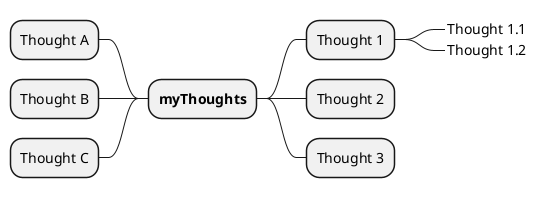 @startmindmap

+ **myThoughts**
++ Thought 1
'tag::details[]
+++_ Thought 1.1
+++_ Thought 1.2
'end::details[]
++ Thought 2
++ Thought 3

'tag::left[]
-- Thought A
-- Thought B
-- Thought C
'end::left[]

@endmindmap

